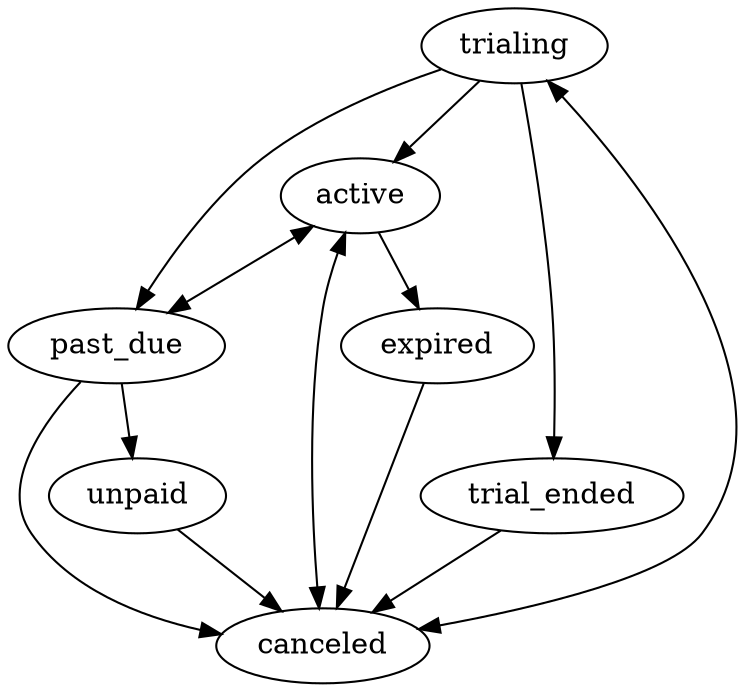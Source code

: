 digraph subscription_states {
 concentrate=true;
 trialing -> active;
 trialing -> trial_ended;
 trialing -> past_due;
 trialing -> canceled;
 trial_ended -> canceled;
 active -> canceled;
 active -> past_due;
 active -> expired;
 past_due -> unpaid;
 past_due -> active;
 past_due -> canceled;
 unpaid -> canceled;
 expired -> canceled;
 canceled -> active;
 canceled -> trialing;
}

